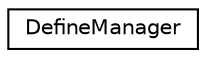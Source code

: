 digraph "Graphical Class Hierarchy"
{
 // LATEX_PDF_SIZE
  edge [fontname="Helvetica",fontsize="10",labelfontname="Helvetica",labelfontsize="10"];
  node [fontname="Helvetica",fontsize="10",shape=record];
  rankdir="LR";
  Node0 [label="DefineManager",height=0.2,width=0.4,color="black", fillcolor="white", style="filled",URL="$classDefineManager.html",tooltip="Class that manages the defines available while preprocessing files."];
}
